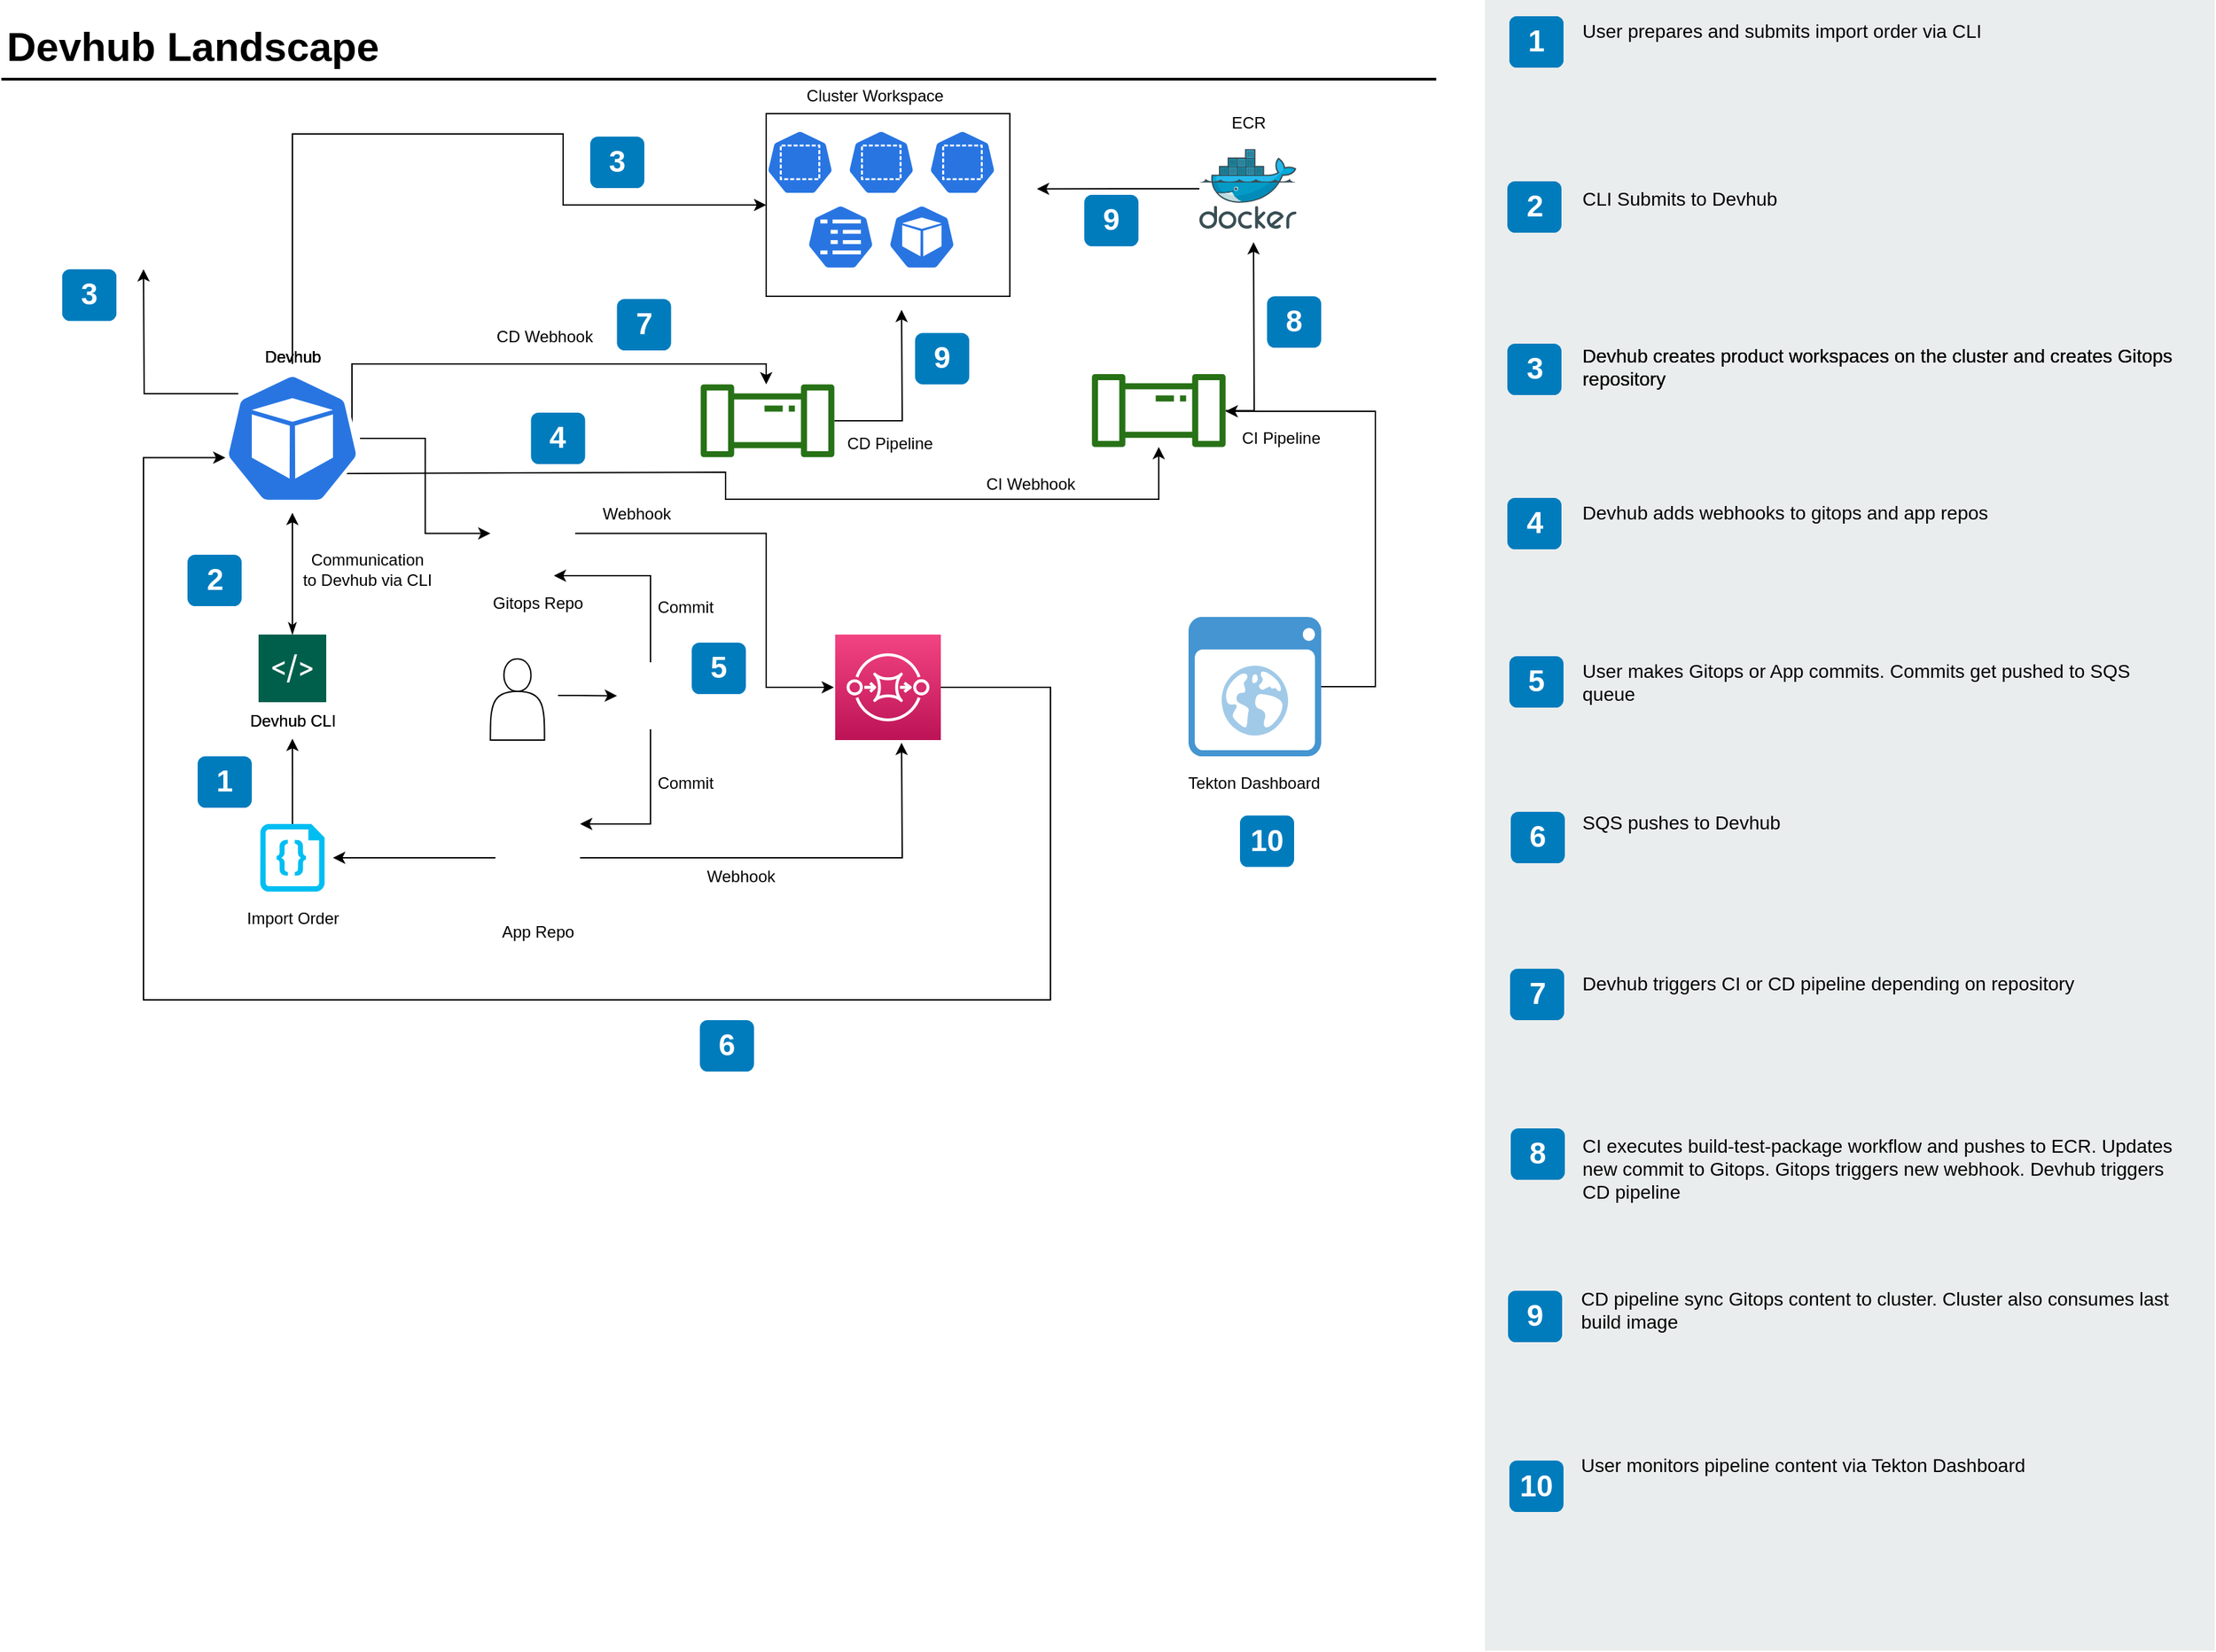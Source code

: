 <mxfile version="13.6.6" type="github">
  <diagram id="Ht1M8jgEwFfnCIfOTk4-" name="Page-1">
    <mxGraphModel dx="1422" dy="735" grid="1" gridSize="10" guides="1" tooltips="1" connect="1" arrows="1" fold="1" page="1" pageScale="1" pageWidth="1169" pageHeight="827" math="0" shadow="0">
      <root>
        <mxCell id="0" />
        <mxCell id="1" parent="0" />
        <mxCell id="-QjtrjUzRDEMRZ5MF8oH-47" value="Devhub Landscape" style="text;html=1;resizable=0;points=[];autosize=1;align=left;verticalAlign=top;spacingTop=-4;fontSize=30;fontStyle=1" parent="1" vertex="1">
          <mxGeometry x="56.5" y="64.5" width="290" height="40" as="geometry" />
        </mxCell>
        <mxCell id="SCVMTBWpLvtzJIhz15lM-1" value="" style="line;strokeWidth=2;html=1;fontSize=14;" parent="1" vertex="1">
          <mxGeometry x="55" y="104.5" width="1060" height="10" as="geometry" />
        </mxCell>
        <mxCell id="7OVz4w7n9kzEPWy-4BBC-3" value="" style="rounded=0;whiteSpace=wrap;html=1;fillColor=#EAEDED;fontSize=22;fontColor=#FFFFFF;strokeColor=none;labelBackgroundColor=none;" parent="1" vertex="1">
          <mxGeometry x="1151" y="51" width="539" height="1220" as="geometry" />
        </mxCell>
        <mxCell id="7OVz4w7n9kzEPWy-4BBC-4" value="1" style="rounded=1;whiteSpace=wrap;html=1;fillColor=#007CBD;strokeColor=none;fontColor=#FFFFFF;fontStyle=1;fontSize=22;labelBackgroundColor=none;" parent="1" vertex="1">
          <mxGeometry x="1169" y="63" width="40" height="38" as="geometry" />
        </mxCell>
        <mxCell id="7OVz4w7n9kzEPWy-4BBC-5" value="2" style="rounded=1;whiteSpace=wrap;html=1;fillColor=#007CBD;strokeColor=none;fontColor=#FFFFFF;fontStyle=1;fontSize=22;labelBackgroundColor=none;" parent="1" vertex="1">
          <mxGeometry x="1167.5" y="185" width="40" height="38" as="geometry" />
        </mxCell>
        <mxCell id="7OVz4w7n9kzEPWy-4BBC-6" value="3" style="rounded=1;whiteSpace=wrap;html=1;fillColor=#007CBD;strokeColor=none;fontColor=#FFFFFF;fontStyle=1;fontSize=22;labelBackgroundColor=none;" parent="1" vertex="1">
          <mxGeometry x="1167.5" y="305" width="40" height="38" as="geometry" />
        </mxCell>
        <mxCell id="7OVz4w7n9kzEPWy-4BBC-7" value="4" style="rounded=1;whiteSpace=wrap;html=1;fillColor=#007CBD;strokeColor=none;fontColor=#FFFFFF;fontStyle=1;fontSize=22;labelBackgroundColor=none;" parent="1" vertex="1">
          <mxGeometry x="1167.5" y="419" width="40" height="38" as="geometry" />
        </mxCell>
        <mxCell id="7OVz4w7n9kzEPWy-4BBC-8" value="5" style="rounded=1;whiteSpace=wrap;html=1;fillColor=#007CBD;strokeColor=none;fontColor=#FFFFFF;fontStyle=1;fontSize=22;labelBackgroundColor=none;" parent="1" vertex="1">
          <mxGeometry x="1169" y="536" width="40" height="38" as="geometry" />
        </mxCell>
        <mxCell id="7OVz4w7n9kzEPWy-4BBC-9" value="6" style="rounded=1;whiteSpace=wrap;html=1;fillColor=#007CBD;strokeColor=none;fontColor=#FFFFFF;fontStyle=1;fontSize=22;labelBackgroundColor=none;" parent="1" vertex="1">
          <mxGeometry x="1170" y="651" width="40" height="38" as="geometry" />
        </mxCell>
        <mxCell id="7OVz4w7n9kzEPWy-4BBC-10" value="7" style="rounded=1;whiteSpace=wrap;html=1;fillColor=#007CBD;strokeColor=none;fontColor=#FFFFFF;fontStyle=1;fontSize=22;labelBackgroundColor=none;" parent="1" vertex="1">
          <mxGeometry x="1169.5" y="767" width="40" height="38" as="geometry" />
        </mxCell>
        <mxCell id="7OVz4w7n9kzEPWy-4BBC-11" value="8" style="rounded=1;whiteSpace=wrap;html=1;fillColor=#007CBD;strokeColor=none;fontColor=#FFFFFF;fontStyle=1;fontSize=22;labelBackgroundColor=none;" parent="1" vertex="1">
          <mxGeometry x="1170" y="885" width="40" height="38" as="geometry" />
        </mxCell>
        <mxCell id="7OVz4w7n9kzEPWy-4BBC-12" value="9" style="rounded=1;whiteSpace=wrap;html=1;fillColor=#007CBD;strokeColor=none;fontColor=#FFFFFF;fontStyle=1;fontSize=22;labelBackgroundColor=none;" parent="1" vertex="1">
          <mxGeometry x="1168" y="1005" width="40" height="38" as="geometry" />
        </mxCell>
        <mxCell id="7OVz4w7n9kzEPWy-4BBC-13" value="User prepares and submits import order via CLI" style="text;html=1;align=left;verticalAlign=top;spacingTop=-4;fontSize=14;labelBackgroundColor=none;whiteSpace=wrap;" parent="1" vertex="1">
          <mxGeometry x="1220.5" y="62.5" width="449" height="118" as="geometry" />
        </mxCell>
        <mxCell id="7OVz4w7n9kzEPWy-4BBC-22" value="10" style="rounded=1;whiteSpace=wrap;html=1;fillColor=#007CBD;strokeColor=none;fontColor=#FFFFFF;fontStyle=1;fontSize=22;labelBackgroundColor=none;" parent="1" vertex="1">
          <mxGeometry x="1169" y="1130.5" width="40" height="38" as="geometry" />
        </mxCell>
        <mxCell id="YMLBn4pS1Gdzr_e9DGU7-35" style="edgeStyle=orthogonalEdgeStyle;rounded=0;orthogonalLoop=1;jettySize=auto;html=1;entryX=0;entryY=0.5;entryDx=0;entryDy=0;startArrow=none;startFill=0;" edge="1" parent="1" source="YMLBn4pS1Gdzr_e9DGU7-1" target="YMLBn4pS1Gdzr_e9DGU7-33">
          <mxGeometry relative="1" as="geometry">
            <Array as="points">
              <mxPoint x="270" y="150" />
              <mxPoint x="470" y="150" />
              <mxPoint x="470" y="203" />
            </Array>
          </mxGeometry>
        </mxCell>
        <mxCell id="YMLBn4pS1Gdzr_e9DGU7-42" style="edgeStyle=orthogonalEdgeStyle;rounded=0;orthogonalLoop=1;jettySize=auto;html=1;startArrow=none;startFill=0;" edge="1" parent="1" source="YMLBn4pS1Gdzr_e9DGU7-1" target="YMLBn4pS1Gdzr_e9DGU7-23">
          <mxGeometry relative="1" as="geometry" />
        </mxCell>
        <mxCell id="YMLBn4pS1Gdzr_e9DGU7-47" style="edgeStyle=orthogonalEdgeStyle;rounded=0;orthogonalLoop=1;jettySize=auto;html=1;startArrow=none;startFill=0;exitX=0.94;exitY=0.418;exitDx=0;exitDy=0;exitPerimeter=0;" edge="1" parent="1" source="YMLBn4pS1Gdzr_e9DGU7-1" target="YMLBn4pS1Gdzr_e9DGU7-36">
          <mxGeometry relative="1" as="geometry">
            <Array as="points">
              <mxPoint x="314" y="320" />
              <mxPoint x="620" y="320" />
            </Array>
          </mxGeometry>
        </mxCell>
        <mxCell id="YMLBn4pS1Gdzr_e9DGU7-52" style="edgeStyle=orthogonalEdgeStyle;rounded=0;orthogonalLoop=1;jettySize=auto;html=1;startArrow=none;startFill=0;exitX=0.87;exitY=0.736;exitDx=0;exitDy=0;exitPerimeter=0;" edge="1" parent="1" source="YMLBn4pS1Gdzr_e9DGU7-1" target="YMLBn4pS1Gdzr_e9DGU7-51">
          <mxGeometry relative="1" as="geometry">
            <Array as="points">
              <mxPoint x="590" y="400" />
              <mxPoint x="590" y="420" />
              <mxPoint x="910" y="420" />
            </Array>
          </mxGeometry>
        </mxCell>
        <mxCell id="YMLBn4pS1Gdzr_e9DGU7-60" style="edgeStyle=orthogonalEdgeStyle;rounded=0;orthogonalLoop=1;jettySize=auto;html=1;exitX=0.1;exitY=0.2;exitDx=0;exitDy=0;exitPerimeter=0;startArrow=none;startFill=0;" edge="1" parent="1" source="YMLBn4pS1Gdzr_e9DGU7-1">
          <mxGeometry relative="1" as="geometry">
            <mxPoint x="160" y="250" as="targetPoint" />
          </mxGeometry>
        </mxCell>
        <mxCell id="YMLBn4pS1Gdzr_e9DGU7-1" value="" style="html=1;dashed=0;whitespace=wrap;fillColor=#2875E2;strokeColor=#ffffff;points=[[0.005,0.63,0],[0.1,0.2,0],[0.9,0.2,0],[0.5,0,0],[0.995,0.63,0],[0.72,0.99,0],[0.5,1,0],[0.28,0.99,0]];shape=mxgraph.kubernetes.icon;prIcon=pod" vertex="1" parent="1">
          <mxGeometry x="220" y="320" width="100" height="110" as="geometry" />
        </mxCell>
        <mxCell id="YMLBn4pS1Gdzr_e9DGU7-2" value="Devhub" style="text;html=1;align=center;verticalAlign=middle;resizable=0;points=[];autosize=1;" vertex="1" parent="1">
          <mxGeometry x="240" y="305" width="60" height="20" as="geometry" />
        </mxCell>
        <mxCell id="YMLBn4pS1Gdzr_e9DGU7-7" style="edgeStyle=orthogonalEdgeStyle;rounded=0;orthogonalLoop=1;jettySize=auto;html=1;entryX=0.5;entryY=1;entryDx=0;entryDy=0;entryPerimeter=0;startArrow=classicThin;startFill=1;" edge="1" parent="1" source="YMLBn4pS1Gdzr_e9DGU7-3" target="YMLBn4pS1Gdzr_e9DGU7-1">
          <mxGeometry relative="1" as="geometry" />
        </mxCell>
        <mxCell id="YMLBn4pS1Gdzr_e9DGU7-3" value="" style="pointerEvents=1;shadow=0;dashed=0;html=1;strokeColor=none;fillColor=#005F4B;labelPosition=center;verticalLabelPosition=bottom;verticalAlign=top;align=center;outlineConnect=0;shape=mxgraph.veeam2.command_line;" vertex="1" parent="1">
          <mxGeometry x="245" y="520" width="50" height="50" as="geometry" />
        </mxCell>
        <mxCell id="YMLBn4pS1Gdzr_e9DGU7-8" value="Devhub" style="text;html=1;align=center;verticalAlign=middle;resizable=0;points=[];autosize=1;" vertex="1" parent="1">
          <mxGeometry x="240" y="305" width="60" height="20" as="geometry" />
        </mxCell>
        <mxCell id="YMLBn4pS1Gdzr_e9DGU7-9" value="Devhub" style="text;html=1;align=center;verticalAlign=middle;resizable=0;points=[];autosize=1;" vertex="1" parent="1">
          <mxGeometry x="240" y="305" width="60" height="20" as="geometry" />
        </mxCell>
        <mxCell id="YMLBn4pS1Gdzr_e9DGU7-10" value="Devhub" style="text;html=1;align=center;verticalAlign=middle;resizable=0;points=[];autosize=1;" vertex="1" parent="1">
          <mxGeometry x="240" y="305" width="60" height="20" as="geometry" />
        </mxCell>
        <mxCell id="YMLBn4pS1Gdzr_e9DGU7-11" value="Devhub CLI" style="text;html=1;align=center;verticalAlign=middle;resizable=0;points=[];autosize=1;" vertex="1" parent="1">
          <mxGeometry x="230" y="574" width="80" height="20" as="geometry" />
        </mxCell>
        <mxCell id="YMLBn4pS1Gdzr_e9DGU7-12" value="&lt;div&gt;Communication&lt;/div&gt;&lt;div&gt;to Devhub via CLI&lt;br&gt;&lt;/div&gt;" style="text;html=1;align=center;verticalAlign=middle;resizable=0;points=[];autosize=1;" vertex="1" parent="1">
          <mxGeometry x="270" y="457" width="110" height="30" as="geometry" />
        </mxCell>
        <mxCell id="YMLBn4pS1Gdzr_e9DGU7-17" style="edgeStyle=orthogonalEdgeStyle;rounded=0;orthogonalLoop=1;jettySize=auto;html=1;entryX=0.5;entryY=1.15;entryDx=0;entryDy=0;entryPerimeter=0;startArrow=none;startFill=0;" edge="1" parent="1" source="YMLBn4pS1Gdzr_e9DGU7-13" target="YMLBn4pS1Gdzr_e9DGU7-11">
          <mxGeometry relative="1" as="geometry" />
        </mxCell>
        <mxCell id="YMLBn4pS1Gdzr_e9DGU7-13" value="" style="verticalLabelPosition=bottom;html=1;verticalAlign=top;align=center;strokeColor=none;fillColor=#00BEF2;shape=mxgraph.azure.code_file;pointerEvents=1;" vertex="1" parent="1">
          <mxGeometry x="246.25" y="660" width="47.5" height="50" as="geometry" />
        </mxCell>
        <mxCell id="YMLBn4pS1Gdzr_e9DGU7-18" value="Devhub CLI" style="text;html=1;align=center;verticalAlign=middle;resizable=0;points=[];autosize=1;" vertex="1" parent="1">
          <mxGeometry x="230" y="574" width="80" height="20" as="geometry" />
        </mxCell>
        <mxCell id="YMLBn4pS1Gdzr_e9DGU7-19" value="Import Order" style="text;html=1;align=center;verticalAlign=middle;resizable=0;points=[];autosize=1;" vertex="1" parent="1">
          <mxGeometry x="230" y="720" width="80" height="20" as="geometry" />
        </mxCell>
        <mxCell id="YMLBn4pS1Gdzr_e9DGU7-20" value="1" style="rounded=1;whiteSpace=wrap;html=1;fillColor=#007CBD;strokeColor=none;fontColor=#FFFFFF;fontStyle=1;fontSize=22;labelBackgroundColor=none;" vertex="1" parent="1">
          <mxGeometry x="1169" y="63" width="40" height="38" as="geometry" />
        </mxCell>
        <mxCell id="YMLBn4pS1Gdzr_e9DGU7-25" style="edgeStyle=orthogonalEdgeStyle;rounded=0;orthogonalLoop=1;jettySize=auto;html=1;startArrow=none;startFill=0;" edge="1" parent="1" source="YMLBn4pS1Gdzr_e9DGU7-21">
          <mxGeometry relative="1" as="geometry">
            <mxPoint x="300" y="685" as="targetPoint" />
          </mxGeometry>
        </mxCell>
        <mxCell id="YMLBn4pS1Gdzr_e9DGU7-38" style="edgeStyle=orthogonalEdgeStyle;rounded=0;orthogonalLoop=1;jettySize=auto;html=1;startArrow=none;startFill=0;" edge="1" parent="1" source="YMLBn4pS1Gdzr_e9DGU7-21">
          <mxGeometry relative="1" as="geometry">
            <mxPoint x="720" y="600" as="targetPoint" />
          </mxGeometry>
        </mxCell>
        <mxCell id="YMLBn4pS1Gdzr_e9DGU7-21" value="" style="shape=image;html=1;verticalAlign=top;verticalLabelPosition=bottom;labelBackgroundColor=#ffffff;imageAspect=0;aspect=fixed;image=https://cdn0.iconfinder.com/data/icons/social-glyph/30/github-120.png" vertex="1" parent="1">
          <mxGeometry x="420" y="653.75" width="62.5" height="62.5" as="geometry" />
        </mxCell>
        <mxCell id="YMLBn4pS1Gdzr_e9DGU7-22" value="App Repo" style="text;html=1;align=center;verticalAlign=middle;resizable=0;points=[];autosize=1;" vertex="1" parent="1">
          <mxGeometry x="416.25" y="730" width="70" height="20" as="geometry" />
        </mxCell>
        <mxCell id="YMLBn4pS1Gdzr_e9DGU7-40" style="edgeStyle=orthogonalEdgeStyle;rounded=0;orthogonalLoop=1;jettySize=auto;html=1;startArrow=none;startFill=0;" edge="1" parent="1" source="YMLBn4pS1Gdzr_e9DGU7-23">
          <mxGeometry relative="1" as="geometry">
            <mxPoint x="670" y="559" as="targetPoint" />
            <Array as="points">
              <mxPoint x="620" y="445" />
              <mxPoint x="620" y="559" />
            </Array>
          </mxGeometry>
        </mxCell>
        <mxCell id="YMLBn4pS1Gdzr_e9DGU7-23" value="" style="shape=image;html=1;verticalAlign=top;verticalLabelPosition=bottom;labelBackgroundColor=#ffffff;imageAspect=0;aspect=fixed;image=https://cdn0.iconfinder.com/data/icons/social-glyph/30/github-120.png;imageBackground=#ffffff;" vertex="1" parent="1">
          <mxGeometry x="416.25" y="414" width="62.5" height="62.5" as="geometry" />
        </mxCell>
        <mxCell id="YMLBn4pS1Gdzr_e9DGU7-24" value="Gitops Repo" style="text;html=1;align=center;verticalAlign=middle;resizable=0;points=[];autosize=1;" vertex="1" parent="1">
          <mxGeometry x="411.25" y="487" width="80" height="20" as="geometry" />
        </mxCell>
        <mxCell id="YMLBn4pS1Gdzr_e9DGU7-28" value="" style="html=1;dashed=0;whitespace=wrap;fillColor=#2875E2;strokeColor=#ffffff;points=[[0.005,0.63,0],[0.1,0.2,0],[0.9,0.2,0],[0.5,0,0],[0.995,0.63,0],[0.72,0.99,0],[0.5,1,0],[0.28,0.99,0]];shape=mxgraph.kubernetes.icon;prIcon=ns" vertex="1" parent="1">
          <mxGeometry x="680" y="147" width="50" height="48" as="geometry" />
        </mxCell>
        <mxCell id="YMLBn4pS1Gdzr_e9DGU7-29" value="" style="html=1;dashed=0;whitespace=wrap;fillColor=#2875E2;strokeColor=#ffffff;points=[[0.005,0.63,0],[0.1,0.2,0],[0.9,0.2,0],[0.5,0,0],[0.995,0.63,0],[0.72,0.99,0],[0.5,1,0],[0.28,0.99,0]];shape=mxgraph.kubernetes.icon;prIcon=cm" vertex="1" parent="1">
          <mxGeometry x="650" y="202.13" width="50" height="48" as="geometry" />
        </mxCell>
        <mxCell id="YMLBn4pS1Gdzr_e9DGU7-30" value="" style="html=1;dashed=0;whitespace=wrap;fillColor=#2875E2;strokeColor=#ffffff;points=[[0.005,0.63,0],[0.1,0.2,0],[0.9,0.2,0],[0.5,0,0],[0.995,0.63,0],[0.72,0.99,0],[0.5,1,0],[0.28,0.99,0]];shape=mxgraph.kubernetes.icon;prIcon=ns" vertex="1" parent="1">
          <mxGeometry x="620" y="147" width="50" height="48" as="geometry" />
        </mxCell>
        <mxCell id="YMLBn4pS1Gdzr_e9DGU7-31" value="" style="html=1;dashed=0;whitespace=wrap;fillColor=#2875E2;strokeColor=#ffffff;points=[[0.005,0.63,0],[0.1,0.2,0],[0.9,0.2,0],[0.5,0,0],[0.995,0.63,0],[0.72,0.99,0],[0.5,1,0],[0.28,0.99,0]];shape=mxgraph.kubernetes.icon;prIcon=ns" vertex="1" parent="1">
          <mxGeometry x="740" y="147" width="50" height="48" as="geometry" />
        </mxCell>
        <mxCell id="YMLBn4pS1Gdzr_e9DGU7-32" value="" style="html=1;dashed=0;whitespace=wrap;fillColor=#2875E2;strokeColor=#ffffff;points=[[0.005,0.63,0],[0.1,0.2,0],[0.9,0.2,0],[0.5,0,0],[0.995,0.63,0],[0.72,0.99,0],[0.5,1,0],[0.28,0.99,0]];shape=mxgraph.kubernetes.icon;prIcon=pod" vertex="1" parent="1">
          <mxGeometry x="710" y="202.13" width="50" height="48" as="geometry" />
        </mxCell>
        <mxCell id="YMLBn4pS1Gdzr_e9DGU7-33" value="" style="rounded=0;whiteSpace=wrap;html=1;fillColor=none;" vertex="1" parent="1">
          <mxGeometry x="620" y="135" width="180" height="135" as="geometry" />
        </mxCell>
        <mxCell id="YMLBn4pS1Gdzr_e9DGU7-48" style="edgeStyle=orthogonalEdgeStyle;rounded=0;orthogonalLoop=1;jettySize=auto;html=1;startArrow=none;startFill=0;" edge="1" parent="1" source="YMLBn4pS1Gdzr_e9DGU7-36">
          <mxGeometry relative="1" as="geometry">
            <mxPoint x="720" y="280" as="targetPoint" />
          </mxGeometry>
        </mxCell>
        <mxCell id="YMLBn4pS1Gdzr_e9DGU7-36" value="" style="outlineConnect=0;fontColor=#232F3E;gradientColor=none;fillColor=#277116;strokeColor=none;dashed=0;verticalLabelPosition=bottom;verticalAlign=top;align=center;html=1;fontSize=12;fontStyle=0;aspect=fixed;pointerEvents=1;shape=mxgraph.aws4.iot_analytics_pipeline;" vertex="1" parent="1">
          <mxGeometry x="571" y="335.08" width="100" height="53.85" as="geometry" />
        </mxCell>
        <mxCell id="YMLBn4pS1Gdzr_e9DGU7-46" style="edgeStyle=orthogonalEdgeStyle;rounded=0;orthogonalLoop=1;jettySize=auto;html=1;entryX=0.005;entryY=0.63;entryDx=0;entryDy=0;entryPerimeter=0;startArrow=none;startFill=0;" edge="1" parent="1" source="YMLBn4pS1Gdzr_e9DGU7-37" target="YMLBn4pS1Gdzr_e9DGU7-1">
          <mxGeometry relative="1" as="geometry">
            <Array as="points">
              <mxPoint x="830" y="559" />
              <mxPoint x="830" y="790" />
              <mxPoint x="160" y="790" />
              <mxPoint x="160" y="389" />
            </Array>
          </mxGeometry>
        </mxCell>
        <mxCell id="YMLBn4pS1Gdzr_e9DGU7-37" value="" style="outlineConnect=0;fontColor=#232F3E;gradientColor=#F34482;gradientDirection=north;fillColor=#BC1356;strokeColor=#ffffff;dashed=0;verticalLabelPosition=bottom;verticalAlign=top;align=center;html=1;fontSize=12;fontStyle=0;aspect=fixed;shape=mxgraph.aws4.resourceIcon;resIcon=mxgraph.aws4.sqs;" vertex="1" parent="1">
          <mxGeometry x="671" y="520" width="78" height="78" as="geometry" />
        </mxCell>
        <mxCell id="YMLBn4pS1Gdzr_e9DGU7-50" style="edgeStyle=orthogonalEdgeStyle;rounded=0;orthogonalLoop=1;jettySize=auto;html=1;startArrow=none;startFill=0;" edge="1" parent="1" source="YMLBn4pS1Gdzr_e9DGU7-49">
          <mxGeometry relative="1" as="geometry">
            <mxPoint x="820" y="190.565" as="targetPoint" />
          </mxGeometry>
        </mxCell>
        <mxCell id="YMLBn4pS1Gdzr_e9DGU7-49" value="" style="aspect=fixed;html=1;points=[];align=center;image;fontSize=12;image=img/lib/mscae/Docker.svg;fillColor=none;" vertex="1" parent="1">
          <mxGeometry x="940" y="161.13" width="71.79" height="58.87" as="geometry" />
        </mxCell>
        <mxCell id="YMLBn4pS1Gdzr_e9DGU7-53" style="edgeStyle=orthogonalEdgeStyle;rounded=0;orthogonalLoop=1;jettySize=auto;html=1;startArrow=none;startFill=0;" edge="1" parent="1" source="YMLBn4pS1Gdzr_e9DGU7-51">
          <mxGeometry relative="1" as="geometry">
            <mxPoint x="980" y="230" as="targetPoint" />
          </mxGeometry>
        </mxCell>
        <mxCell id="YMLBn4pS1Gdzr_e9DGU7-51" value="" style="outlineConnect=0;fontColor=#232F3E;gradientColor=none;fillColor=#277116;strokeColor=none;dashed=0;verticalLabelPosition=bottom;verticalAlign=top;align=center;html=1;fontSize=12;fontStyle=0;aspect=fixed;pointerEvents=1;shape=mxgraph.aws4.iot_analytics_pipeline;" vertex="1" parent="1">
          <mxGeometry x="860" y="327.5" width="100" height="53.85" as="geometry" />
        </mxCell>
        <mxCell id="YMLBn4pS1Gdzr_e9DGU7-54" value="Cluster Workspace" style="text;html=1;align=center;verticalAlign=middle;resizable=0;points=[];autosize=1;" vertex="1" parent="1">
          <mxGeometry x="640" y="111.5" width="120" height="20" as="geometry" />
        </mxCell>
        <mxCell id="YMLBn4pS1Gdzr_e9DGU7-55" value="CD Pipeline" style="text;html=1;align=center;verticalAlign=middle;resizable=0;points=[];autosize=1;" vertex="1" parent="1">
          <mxGeometry x="671" y="368.93" width="80" height="20" as="geometry" />
        </mxCell>
        <mxCell id="YMLBn4pS1Gdzr_e9DGU7-56" value="CI Pipeline" style="text;html=1;align=center;verticalAlign=middle;resizable=0;points=[];autosize=1;" vertex="1" parent="1">
          <mxGeometry x="960" y="365" width="80" height="20" as="geometry" />
        </mxCell>
        <mxCell id="YMLBn4pS1Gdzr_e9DGU7-57" value="CD Webhook" style="text;html=1;align=center;verticalAlign=middle;resizable=0;points=[];autosize=1;" vertex="1" parent="1">
          <mxGeometry x="411.25" y="290" width="90" height="20" as="geometry" />
        </mxCell>
        <mxCell id="YMLBn4pS1Gdzr_e9DGU7-58" value="CI Webhook" style="text;html=1;align=center;verticalAlign=middle;resizable=0;points=[];autosize=1;" vertex="1" parent="1">
          <mxGeometry x="775" y="399" width="80" height="20" as="geometry" />
        </mxCell>
        <mxCell id="YMLBn4pS1Gdzr_e9DGU7-59" value="" style="shape=image;html=1;verticalAlign=top;verticalLabelPosition=bottom;labelBackgroundColor=#ffffff;imageAspect=0;aspect=fixed;image=https://cdn0.iconfinder.com/data/icons/social-glyph/30/github-120.png;imageBackground=#ffffff;" vertex="1" parent="1">
          <mxGeometry x="130" y="180.5" width="62.5" height="62.5" as="geometry" />
        </mxCell>
        <mxCell id="YMLBn4pS1Gdzr_e9DGU7-63" style="edgeStyle=orthogonalEdgeStyle;rounded=0;orthogonalLoop=1;jettySize=auto;html=1;startArrow=none;startFill=0;" edge="1" parent="1" source="YMLBn4pS1Gdzr_e9DGU7-61" target="YMLBn4pS1Gdzr_e9DGU7-51">
          <mxGeometry relative="1" as="geometry">
            <Array as="points">
              <mxPoint x="1070" y="559" />
              <mxPoint x="1070" y="355" />
            </Array>
          </mxGeometry>
        </mxCell>
        <mxCell id="YMLBn4pS1Gdzr_e9DGU7-61" value="" style="shadow=0;dashed=0;html=1;strokeColor=none;fillColor=#4495D1;labelPosition=center;verticalLabelPosition=bottom;verticalAlign=top;align=center;outlineConnect=0;shape=mxgraph.veeam.2d.web_ui;" vertex="1" parent="1">
          <mxGeometry x="932" y="507" width="98" height="103" as="geometry" />
        </mxCell>
        <mxCell id="YMLBn4pS1Gdzr_e9DGU7-67" style="edgeStyle=orthogonalEdgeStyle;rounded=0;orthogonalLoop=1;jettySize=auto;html=1;entryX=0;entryY=0.5;entryDx=0;entryDy=0;startArrow=none;startFill=0;" edge="1" parent="1" target="YMLBn4pS1Gdzr_e9DGU7-66">
          <mxGeometry relative="1" as="geometry">
            <mxPoint x="466.25" y="565" as="sourcePoint" />
            <Array as="points">
              <mxPoint x="480" y="565" />
              <mxPoint x="480" y="565" />
            </Array>
          </mxGeometry>
        </mxCell>
        <mxCell id="YMLBn4pS1Gdzr_e9DGU7-69" style="edgeStyle=orthogonalEdgeStyle;rounded=0;orthogonalLoop=1;jettySize=auto;html=1;startArrow=none;startFill=0;entryX=0.75;entryY=1;entryDx=0;entryDy=0;" edge="1" parent="1" source="YMLBn4pS1Gdzr_e9DGU7-66" target="YMLBn4pS1Gdzr_e9DGU7-23">
          <mxGeometry relative="1" as="geometry">
            <mxPoint x="534.5" y="480" as="targetPoint" />
            <Array as="points">
              <mxPoint x="535" y="477" />
            </Array>
          </mxGeometry>
        </mxCell>
        <mxCell id="YMLBn4pS1Gdzr_e9DGU7-71" style="edgeStyle=orthogonalEdgeStyle;rounded=0;orthogonalLoop=1;jettySize=auto;html=1;startArrow=none;startFill=0;" edge="1" parent="1" source="YMLBn4pS1Gdzr_e9DGU7-66" target="YMLBn4pS1Gdzr_e9DGU7-21">
          <mxGeometry relative="1" as="geometry">
            <Array as="points">
              <mxPoint x="535" y="660" />
            </Array>
          </mxGeometry>
        </mxCell>
        <mxCell id="YMLBn4pS1Gdzr_e9DGU7-66" value="" style="shape=image;html=1;verticalAlign=top;verticalLabelPosition=bottom;labelBackgroundColor=#ffffff;imageAspect=0;aspect=fixed;image=https://cdn4.iconfinder.com/data/icons/feather/24/git-commit-128.png;fillColor=none;" vertex="1" parent="1">
          <mxGeometry x="509.75" y="540.5" width="49.5" height="49.5" as="geometry" />
        </mxCell>
        <mxCell id="YMLBn4pS1Gdzr_e9DGU7-75" value="" style="shape=actor;whiteSpace=wrap;html=1;fillColor=none;" vertex="1" parent="1">
          <mxGeometry x="416.25" y="538" width="40" height="60" as="geometry" />
        </mxCell>
        <mxCell id="YMLBn4pS1Gdzr_e9DGU7-76" value="Commit" style="text;html=1;align=center;verticalAlign=middle;resizable=0;points=[];autosize=1;" vertex="1" parent="1">
          <mxGeometry x="530" y="620" width="60" height="20" as="geometry" />
        </mxCell>
        <mxCell id="YMLBn4pS1Gdzr_e9DGU7-77" value="Commit" style="text;html=1;align=center;verticalAlign=middle;resizable=0;points=[];autosize=1;" vertex="1" parent="1">
          <mxGeometry x="530" y="490" width="60" height="20" as="geometry" />
        </mxCell>
        <mxCell id="YMLBn4pS1Gdzr_e9DGU7-78" value="Webhook" style="text;html=1;align=center;verticalAlign=middle;resizable=0;points=[];autosize=1;" vertex="1" parent="1">
          <mxGeometry x="566" y="689" width="70" height="20" as="geometry" />
        </mxCell>
        <mxCell id="YMLBn4pS1Gdzr_e9DGU7-79" value="Webhook" style="text;html=1;align=center;verticalAlign=middle;resizable=0;points=[];autosize=1;" vertex="1" parent="1">
          <mxGeometry x="489.25" y="420.5" width="70" height="20" as="geometry" />
        </mxCell>
        <mxCell id="YMLBn4pS1Gdzr_e9DGU7-80" value="Tekton Dashboard" style="text;html=1;align=center;verticalAlign=middle;resizable=0;points=[];autosize=1;" vertex="1" parent="1">
          <mxGeometry x="920" y="620" width="120" height="20" as="geometry" />
        </mxCell>
        <mxCell id="YMLBn4pS1Gdzr_e9DGU7-81" value="ECR" style="text;html=1;align=center;verticalAlign=middle;resizable=0;points=[];autosize=1;" vertex="1" parent="1">
          <mxGeometry x="955.89" y="131.5" width="40" height="20" as="geometry" />
        </mxCell>
        <mxCell id="YMLBn4pS1Gdzr_e9DGU7-82" value="1" style="rounded=1;whiteSpace=wrap;html=1;fillColor=#007CBD;strokeColor=none;fontColor=#FFFFFF;fontStyle=1;fontSize=22;labelBackgroundColor=none;" vertex="1" parent="1">
          <mxGeometry x="200" y="610" width="40" height="38" as="geometry" />
        </mxCell>
        <mxCell id="YMLBn4pS1Gdzr_e9DGU7-83" value="2" style="rounded=1;whiteSpace=wrap;html=1;fillColor=#007CBD;strokeColor=none;fontColor=#FFFFFF;fontStyle=1;fontSize=22;labelBackgroundColor=none;" vertex="1" parent="1">
          <mxGeometry x="192.5" y="461" width="40" height="38" as="geometry" />
        </mxCell>
        <mxCell id="YMLBn4pS1Gdzr_e9DGU7-85" value="3" style="rounded=1;whiteSpace=wrap;html=1;fillColor=#007CBD;strokeColor=none;fontColor=#FFFFFF;fontStyle=1;fontSize=22;labelBackgroundColor=none;" vertex="1" parent="1">
          <mxGeometry x="100" y="250.13" width="40" height="38" as="geometry" />
        </mxCell>
        <mxCell id="YMLBn4pS1Gdzr_e9DGU7-86" value="4" style="rounded=1;whiteSpace=wrap;html=1;fillColor=#007CBD;strokeColor=none;fontColor=#FFFFFF;fontStyle=1;fontSize=22;labelBackgroundColor=none;" vertex="1" parent="1">
          <mxGeometry x="446.25" y="356" width="40" height="38" as="geometry" />
        </mxCell>
        <mxCell id="YMLBn4pS1Gdzr_e9DGU7-87" value="5" style="rounded=1;whiteSpace=wrap;html=1;fillColor=#007CBD;strokeColor=none;fontColor=#FFFFFF;fontStyle=1;fontSize=22;labelBackgroundColor=none;" vertex="1" parent="1">
          <mxGeometry x="565" y="526" width="40" height="38" as="geometry" />
        </mxCell>
        <mxCell id="YMLBn4pS1Gdzr_e9DGU7-88" value="6" style="rounded=1;whiteSpace=wrap;html=1;fillColor=#007CBD;strokeColor=none;fontColor=#FFFFFF;fontStyle=1;fontSize=22;labelBackgroundColor=none;" vertex="1" parent="1">
          <mxGeometry x="571" y="805" width="40" height="38" as="geometry" />
        </mxCell>
        <mxCell id="YMLBn4pS1Gdzr_e9DGU7-89" value="7" style="rounded=1;whiteSpace=wrap;html=1;fillColor=#007CBD;strokeColor=none;fontColor=#FFFFFF;fontStyle=1;fontSize=22;labelBackgroundColor=none;" vertex="1" parent="1">
          <mxGeometry x="509.75" y="272" width="40" height="38" as="geometry" />
        </mxCell>
        <mxCell id="YMLBn4pS1Gdzr_e9DGU7-92" value="8" style="rounded=1;whiteSpace=wrap;html=1;fillColor=#007CBD;strokeColor=none;fontColor=#FFFFFF;fontStyle=1;fontSize=22;labelBackgroundColor=none;" vertex="1" parent="1">
          <mxGeometry x="990" y="270" width="40" height="38" as="geometry" />
        </mxCell>
        <mxCell id="YMLBn4pS1Gdzr_e9DGU7-93" value="9" style="rounded=1;whiteSpace=wrap;html=1;fillColor=#007CBD;strokeColor=none;fontColor=#FFFFFF;fontStyle=1;fontSize=22;labelBackgroundColor=none;" vertex="1" parent="1">
          <mxGeometry x="730" y="297.08" width="40" height="38" as="geometry" />
        </mxCell>
        <mxCell id="YMLBn4pS1Gdzr_e9DGU7-94" value="9" style="rounded=1;whiteSpace=wrap;html=1;fillColor=#007CBD;strokeColor=none;fontColor=#FFFFFF;fontStyle=1;fontSize=22;labelBackgroundColor=none;" vertex="1" parent="1">
          <mxGeometry x="855" y="195" width="40" height="38" as="geometry" />
        </mxCell>
        <mxCell id="YMLBn4pS1Gdzr_e9DGU7-95" value="10" style="rounded=1;whiteSpace=wrap;html=1;fillColor=#007CBD;strokeColor=none;fontColor=#FFFFFF;fontStyle=1;fontSize=22;labelBackgroundColor=none;" vertex="1" parent="1">
          <mxGeometry x="970" y="653.75" width="40" height="38" as="geometry" />
        </mxCell>
        <mxCell id="YMLBn4pS1Gdzr_e9DGU7-98" value="CLI Submits to Devhub" style="text;html=1;align=left;verticalAlign=top;spacingTop=-4;fontSize=14;labelBackgroundColor=none;whiteSpace=wrap;" vertex="1" parent="1">
          <mxGeometry x="1220.5" y="187" width="449" height="118" as="geometry" />
        </mxCell>
        <mxCell id="YMLBn4pS1Gdzr_e9DGU7-99" value="3" style="rounded=1;whiteSpace=wrap;html=1;fillColor=#007CBD;strokeColor=none;fontColor=#FFFFFF;fontStyle=1;fontSize=22;labelBackgroundColor=none;" vertex="1" parent="1">
          <mxGeometry x="100" y="250.13" width="40" height="38" as="geometry" />
        </mxCell>
        <mxCell id="YMLBn4pS1Gdzr_e9DGU7-100" value="3" style="rounded=1;whiteSpace=wrap;html=1;fillColor=#007CBD;strokeColor=none;fontColor=#FFFFFF;fontStyle=1;fontSize=22;labelBackgroundColor=none;" vertex="1" parent="1">
          <mxGeometry x="490" y="152" width="40" height="38" as="geometry" />
        </mxCell>
        <mxCell id="YMLBn4pS1Gdzr_e9DGU7-102" value="Devhub creates product workspaces on the cluster and creates Gitops repository" style="text;html=1;align=left;verticalAlign=top;spacingTop=-4;fontSize=14;labelBackgroundColor=none;whiteSpace=wrap;" vertex="1" parent="1">
          <mxGeometry x="1220.5" y="303" width="449" height="118" as="geometry" />
        </mxCell>
        <mxCell id="YMLBn4pS1Gdzr_e9DGU7-103" value="Devhub creates product workspaces on the cluster and creates Gitops repository" style="text;html=1;align=left;verticalAlign=top;spacingTop=-4;fontSize=14;labelBackgroundColor=none;whiteSpace=wrap;" vertex="1" parent="1">
          <mxGeometry x="1220.5" y="303" width="449" height="118" as="geometry" />
        </mxCell>
        <mxCell id="YMLBn4pS1Gdzr_e9DGU7-104" value="Devhub adds webhooks to gitops and app repos" style="text;html=1;align=left;verticalAlign=top;spacingTop=-4;fontSize=14;labelBackgroundColor=none;whiteSpace=wrap;" vertex="1" parent="1">
          <mxGeometry x="1220.5" y="419" width="449" height="118" as="geometry" />
        </mxCell>
        <mxCell id="YMLBn4pS1Gdzr_e9DGU7-105" value="User makes Gitops or App commits. Commits get pushed to SQS queue " style="text;html=1;align=left;verticalAlign=top;spacingTop=-4;fontSize=14;labelBackgroundColor=none;whiteSpace=wrap;" vertex="1" parent="1">
          <mxGeometry x="1220.5" y="536" width="449" height="118" as="geometry" />
        </mxCell>
        <mxCell id="YMLBn4pS1Gdzr_e9DGU7-106" value="SQS pushes to Devhub" style="text;html=1;align=left;verticalAlign=top;spacingTop=-4;fontSize=14;labelBackgroundColor=none;whiteSpace=wrap;" vertex="1" parent="1">
          <mxGeometry x="1220.5" y="648" width="449" height="118" as="geometry" />
        </mxCell>
        <mxCell id="YMLBn4pS1Gdzr_e9DGU7-107" value="Devhub triggers CI or CD pipeline depending on repository" style="text;html=1;align=left;verticalAlign=top;spacingTop=-4;fontSize=14;labelBackgroundColor=none;whiteSpace=wrap;" vertex="1" parent="1">
          <mxGeometry x="1220.5" y="767" width="449" height="118" as="geometry" />
        </mxCell>
        <mxCell id="YMLBn4pS1Gdzr_e9DGU7-108" value="CI executes build-test-package workflow and pushes to ECR. Updates new commit to Gitops. Gitops triggers new webhook. Devhub triggers CD pipeline" style="text;html=1;align=left;verticalAlign=top;spacingTop=-4;fontSize=14;labelBackgroundColor=none;whiteSpace=wrap;" vertex="1" parent="1">
          <mxGeometry x="1220.5" y="887" width="449" height="118" as="geometry" />
        </mxCell>
        <mxCell id="YMLBn4pS1Gdzr_e9DGU7-109" value="CD pipeline sync Gitops content to cluster. Cluster also consumes last build image" style="text;html=1;align=left;verticalAlign=top;spacingTop=-4;fontSize=14;labelBackgroundColor=none;whiteSpace=wrap;" vertex="1" parent="1">
          <mxGeometry x="1220" y="1000" width="449" height="118" as="geometry" />
        </mxCell>
        <mxCell id="YMLBn4pS1Gdzr_e9DGU7-110" value="User monitors pipeline content via Tekton Dashboard" style="text;html=1;align=left;verticalAlign=top;spacingTop=-4;fontSize=14;labelBackgroundColor=none;whiteSpace=wrap;" vertex="1" parent="1">
          <mxGeometry x="1220" y="1123" width="449" height="118" as="geometry" />
        </mxCell>
      </root>
    </mxGraphModel>
  </diagram>
</mxfile>
